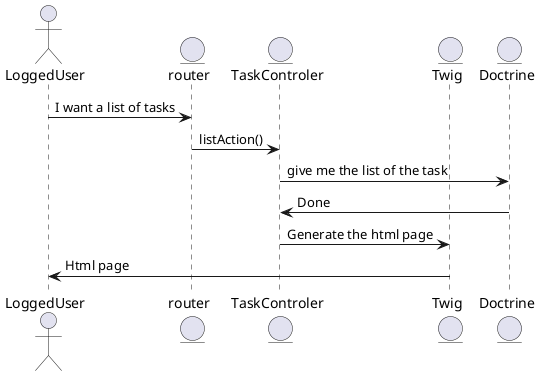 @startuml
    actor LoggedUser
    entity router
    entity TaskControler
    entity Twig
    entity Doctrine

    LoggedUser -> router : I want a list of tasks
    router -> TaskControler : listAction()
    TaskControler -> Doctrine : give me the list of the task
    Doctrine -> TaskControler : Done
    TaskControler -> Twig : Generate the html page
    Twig -> LoggedUser : Html page
@enduml